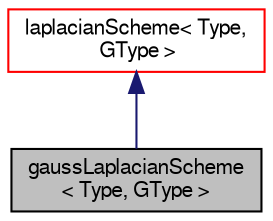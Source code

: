 digraph "gaussLaplacianScheme&lt; Type, GType &gt;"
{
  bgcolor="transparent";
  edge [fontname="FreeSans",fontsize="10",labelfontname="FreeSans",labelfontsize="10"];
  node [fontname="FreeSans",fontsize="10",shape=record];
  Node3 [label="gaussLaplacianScheme\l\< Type, GType \>",height=0.2,width=0.4,color="black", fillcolor="grey75", style="filled", fontcolor="black"];
  Node4 -> Node3 [dir="back",color="midnightblue",fontsize="10",style="solid",fontname="FreeSans"];
  Node4 [label="laplacianScheme\< Type,\l GType \>",height=0.2,width=0.4,color="red",URL="$a22582.html",tooltip="Abstract base class for laplacian schemes. "];
}
